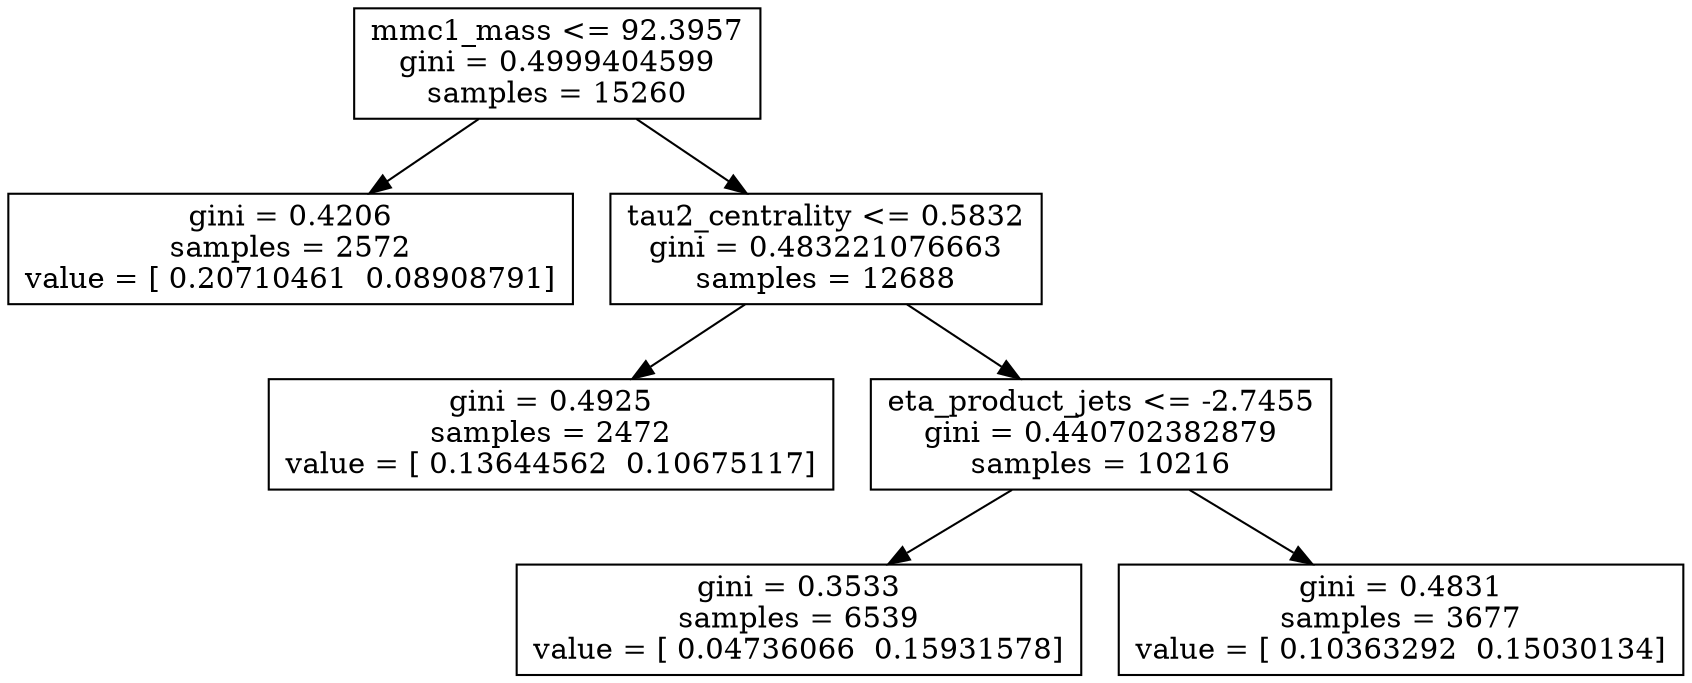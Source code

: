 digraph Tree {
0 [label="mmc1_mass <= 92.3957\ngini = 0.4999404599\nsamples = 15260", shape="box"] ;
1 [label="gini = 0.4206\nsamples = 2572\nvalue = [ 0.20710461  0.08908791]", shape="box"] ;
0 -> 1 ;
2 [label="tau2_centrality <= 0.5832\ngini = 0.483221076663\nsamples = 12688", shape="box"] ;
0 -> 2 ;
3 [label="gini = 0.4925\nsamples = 2472\nvalue = [ 0.13644562  0.10675117]", shape="box"] ;
2 -> 3 ;
4 [label="eta_product_jets <= -2.7455\ngini = 0.440702382879\nsamples = 10216", shape="box"] ;
2 -> 4 ;
5 [label="gini = 0.3533\nsamples = 6539\nvalue = [ 0.04736066  0.15931578]", shape="box"] ;
4 -> 5 ;
6 [label="gini = 0.4831\nsamples = 3677\nvalue = [ 0.10363292  0.15030134]", shape="box"] ;
4 -> 6 ;
}